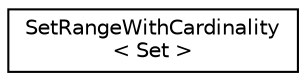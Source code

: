 digraph "Graphical Class Hierarchy"
{
 // LATEX_PDF_SIZE
  edge [fontname="Helvetica",fontsize="10",labelfontname="Helvetica",labelfontsize="10"];
  node [fontname="Helvetica",fontsize="10",shape=record];
  rankdir="LR";
  Node0 [label="SetRangeWithCardinality\l\< Set \>",height=0.2,width=0.4,color="black", fillcolor="white", style="filled",URL="$classoperations__research_1_1_set_range_with_cardinality.html",tooltip=" "];
}
